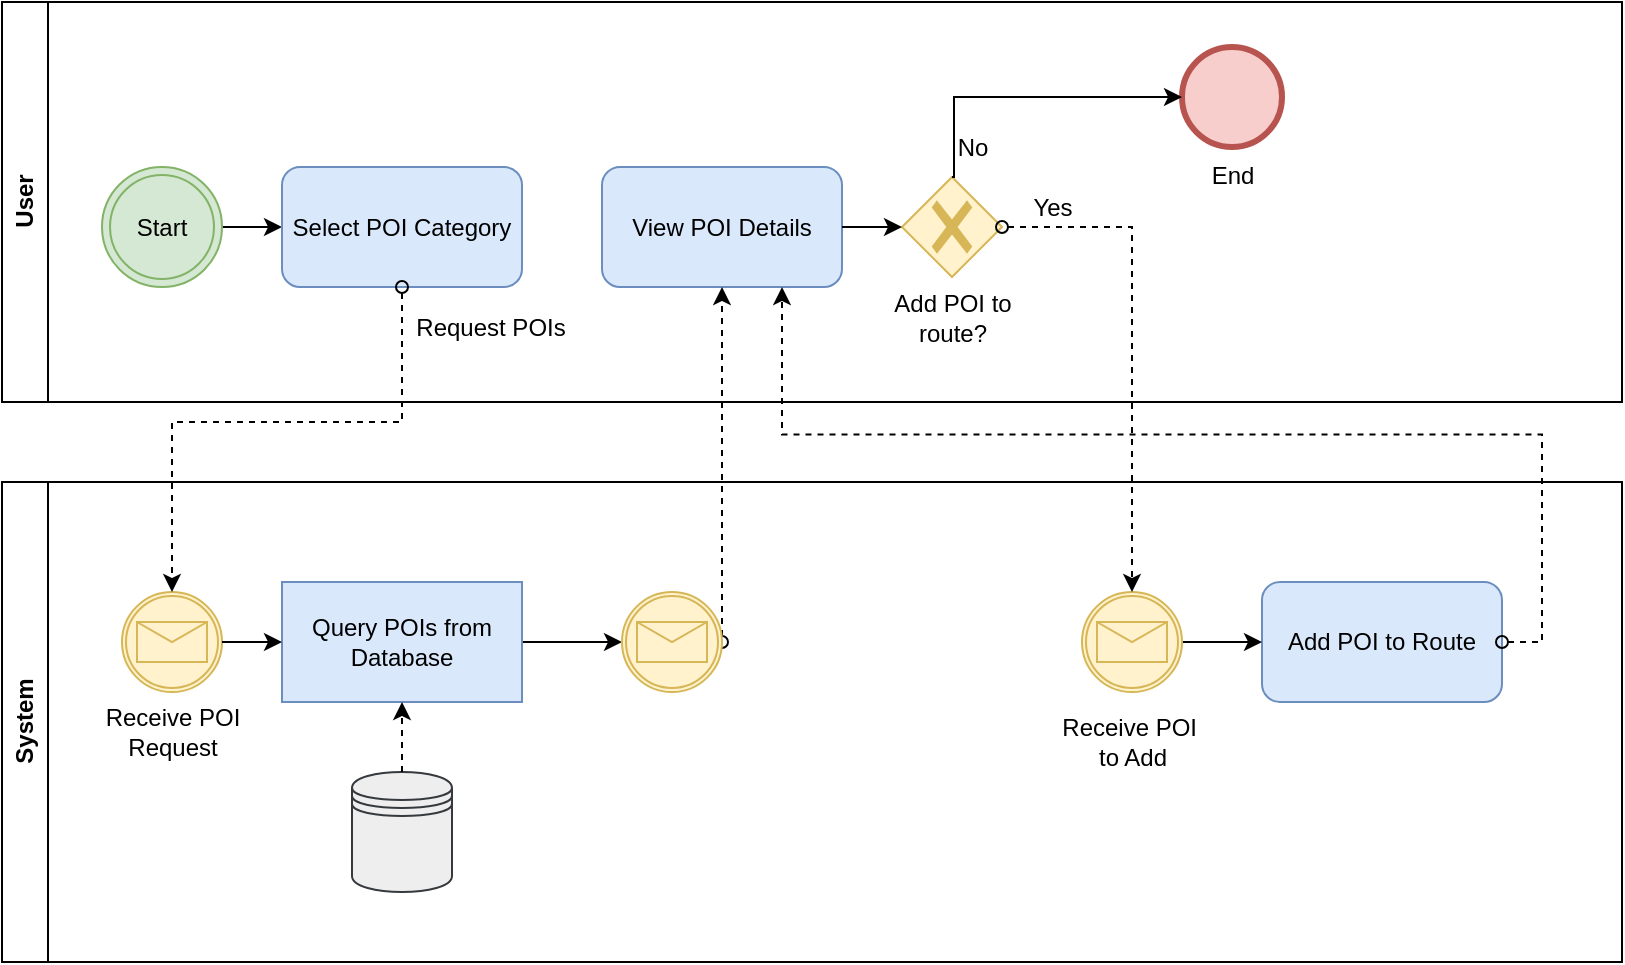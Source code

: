 <mxfile>
    <diagram name="Page-1" id="z509QsX3Mus9MwCpaaMv">
        <mxGraphModel dx="553" dy="417" grid="1" gridSize="10" guides="1" tooltips="1" connect="1" arrows="1" fold="1" page="1" pageScale="1" pageWidth="827" pageHeight="1169" math="0" shadow="0">
            <root>
                <mxCell id="0"/>
                <mxCell id="1" parent="0"/>
                <mxCell id="xNelP79RrL7e5MTFbQCy-1" value="User" style="swimlane;horizontal=0;whiteSpace=wrap;html=1;" parent="1" vertex="1">
                    <mxGeometry x="20" y="40" width="810" height="200" as="geometry"/>
                </mxCell>
                <mxCell id="xNelP79RrL7e5MTFbQCy-3" value="" style="edgeStyle=orthogonalEdgeStyle;rounded=0;orthogonalLoop=1;jettySize=auto;html=1;" parent="xNelP79RrL7e5MTFbQCy-1" source="xNelP79RrL7e5MTFbQCy-4" target="xNelP79RrL7e5MTFbQCy-6" edge="1">
                    <mxGeometry relative="1" as="geometry"/>
                </mxCell>
                <mxCell id="xNelP79RrL7e5MTFbQCy-4" value="Start" style="ellipse;shape=doubleEllipse;html=1;dashed=0;whiteSpace=wrap;aspect=fixed;fillColor=#d5e8d4;strokeColor=#82b366;" parent="xNelP79RrL7e5MTFbQCy-1" vertex="1">
                    <mxGeometry x="50" y="82.5" width="60" height="60" as="geometry"/>
                </mxCell>
                <mxCell id="xNelP79RrL7e5MTFbQCy-6" value="Select POI Category" style="rounded=1;whiteSpace=wrap;html=1;fillColor=#dae8fc;strokeColor=#6c8ebf;" parent="xNelP79RrL7e5MTFbQCy-1" vertex="1">
                    <mxGeometry x="140" y="82.5" width="120" height="60" as="geometry"/>
                </mxCell>
                <mxCell id="xNelP79RrL7e5MTFbQCy-23" value="" style="points=[[0.25,0.25,0],[0.5,0,0],[0.75,0.25,0],[1,0.5,0],[0.75,0.75,0],[0.5,1,0],[0.25,0.75,0],[0,0.5,0]];shape=mxgraph.bpmn.gateway2;html=1;verticalLabelPosition=bottom;labelBackgroundColor=#ffffff;verticalAlign=top;align=center;perimeter=rhombusPerimeter;outlineConnect=0;outline=none;symbol=none;gwType=exclusive;fillColor=#fff2cc;strokeColor=#d6b656;" parent="xNelP79RrL7e5MTFbQCy-1" vertex="1">
                    <mxGeometry x="450" y="87.5" width="50" height="50" as="geometry"/>
                </mxCell>
                <mxCell id="xNelP79RrL7e5MTFbQCy-24" value="Yes" style="text;html=1;align=center;verticalAlign=middle;resizable=0;points=[];autosize=1;strokeColor=none;fillColor=none;" parent="xNelP79RrL7e5MTFbQCy-1" vertex="1">
                    <mxGeometry x="505" y="87.5" width="40" height="30" as="geometry"/>
                </mxCell>
                <mxCell id="xNelP79RrL7e5MTFbQCy-25" value="No" style="text;html=1;align=center;verticalAlign=middle;resizable=0;points=[];autosize=1;strokeColor=none;fillColor=none;" parent="xNelP79RrL7e5MTFbQCy-1" vertex="1">
                    <mxGeometry x="465" y="57.5" width="40" height="30" as="geometry"/>
                </mxCell>
                <mxCell id="xNelP79RrL7e5MTFbQCy-36" value="Add POI to&lt;div&gt;route?&lt;/div&gt;" style="text;html=1;align=center;verticalAlign=middle;resizable=0;points=[];autosize=1;strokeColor=none;fillColor=none;" parent="xNelP79RrL7e5MTFbQCy-1" vertex="1">
                    <mxGeometry x="435" y="137.5" width="80" height="40" as="geometry"/>
                </mxCell>
                <mxCell id="xNelP79RrL7e5MTFbQCy-41" value="View POI Details" style="rounded=1;whiteSpace=wrap;html=1;fillColor=#dae8fc;strokeColor=#6c8ebf;" parent="xNelP79RrL7e5MTFbQCy-1" vertex="1">
                    <mxGeometry x="300" y="82.5" width="120" height="60" as="geometry"/>
                </mxCell>
                <mxCell id="xNelP79RrL7e5MTFbQCy-44" style="edgeStyle=orthogonalEdgeStyle;rounded=0;orthogonalLoop=1;jettySize=auto;html=1;entryX=0;entryY=0.5;entryDx=0;entryDy=0;entryPerimeter=0;" parent="xNelP79RrL7e5MTFbQCy-1" source="xNelP79RrL7e5MTFbQCy-41" target="xNelP79RrL7e5MTFbQCy-23" edge="1">
                    <mxGeometry relative="1" as="geometry"/>
                </mxCell>
                <mxCell id="xNelP79RrL7e5MTFbQCy-45" value="End" style="points=[[0.145,0.145,0],[0.5,0,0],[0.855,0.145,0],[1,0.5,0],[0.855,0.855,0],[0.5,1,0],[0.145,0.855,0],[0,0.5,0]];shape=mxgraph.bpmn.event;html=1;verticalLabelPosition=bottom;labelBackgroundColor=#ffffff;verticalAlign=top;align=center;perimeter=ellipsePerimeter;outlineConnect=0;aspect=fixed;outline=end;symbol=terminate2;fillColor=#f8cecc;strokeColor=#b85450;" parent="xNelP79RrL7e5MTFbQCy-1" vertex="1">
                    <mxGeometry x="590" y="22.5" width="50" height="50" as="geometry"/>
                </mxCell>
                <mxCell id="xNelP79RrL7e5MTFbQCy-46" style="edgeStyle=orthogonalEdgeStyle;rounded=0;orthogonalLoop=1;jettySize=auto;html=1;entryX=0;entryY=0.5;entryDx=0;entryDy=0;entryPerimeter=0;exitX=0.5;exitY=0;exitDx=0;exitDy=0;exitPerimeter=0;" parent="xNelP79RrL7e5MTFbQCy-1" source="xNelP79RrL7e5MTFbQCy-23" target="xNelP79RrL7e5MTFbQCy-45" edge="1">
                    <mxGeometry relative="1" as="geometry">
                        <Array as="points">
                            <mxPoint x="476" y="87.5"/>
                            <mxPoint x="476" y="47.5"/>
                        </Array>
                    </mxGeometry>
                </mxCell>
                <mxCell id="xNelP79RrL7e5MTFbQCy-40" value="Request POIs" style="text;html=1;align=center;verticalAlign=middle;resizable=0;points=[];autosize=1;strokeColor=none;fillColor=none;" parent="xNelP79RrL7e5MTFbQCy-1" vertex="1">
                    <mxGeometry x="194" y="147.5" width="100" height="30" as="geometry"/>
                </mxCell>
                <mxCell id="xNelP79RrL7e5MTFbQCy-17" style="edgeStyle=orthogonalEdgeStyle;rounded=0;orthogonalLoop=1;jettySize=auto;html=1;exitX=1;exitY=0.5;exitDx=0;exitDy=0;dashed=1;exitPerimeter=0;entryX=0.5;entryY=1;entryDx=0;entryDy=0;startArrow=oval;startFill=0;" parent="1" source="xNelP79RrL7e5MTFbQCy-47" target="xNelP79RrL7e5MTFbQCy-41" edge="1">
                    <mxGeometry relative="1" as="geometry">
                        <Array as="points">
                            <mxPoint x="380" y="320"/>
                            <mxPoint x="380" y="320"/>
                        </Array>
                    </mxGeometry>
                </mxCell>
                <mxCell id="xNelP79RrL7e5MTFbQCy-26" value="" style="points=[[0.145,0.145,0],[0.5,0,0],[0.855,0.145,0],[1,0.5,0],[0.855,0.855,0],[0.5,1,0],[0.145,0.855,0],[0,0.5,0]];shape=mxgraph.bpmn.event;html=1;verticalLabelPosition=bottom;labelBackgroundColor=#ffffff;verticalAlign=top;align=center;perimeter=ellipsePerimeter;outlineConnect=0;aspect=fixed;outline=catching;symbol=message;fillColor=#fff2cc;strokeColor=#d6b656;" parent="1" vertex="1">
                    <mxGeometry x="80" y="335" width="50" height="50" as="geometry"/>
                </mxCell>
                <mxCell id="xNelP79RrL7e5MTFbQCy-27" value="Receive POI&lt;div&gt;Request&lt;/div&gt;" style="text;html=1;align=center;verticalAlign=middle;resizable=0;points=[];autosize=1;strokeColor=none;fillColor=none;" parent="1" vertex="1">
                    <mxGeometry x="60" y="385" width="90" height="40" as="geometry"/>
                </mxCell>
                <mxCell id="xNelP79RrL7e5MTFbQCy-28" value="" style="edgeStyle=orthogonalEdgeStyle;rounded=0;orthogonalLoop=1;jettySize=auto;html=1;entryX=0;entryY=0.5;entryDx=0;entryDy=0;entryPerimeter=0;" parent="1" source="xNelP79RrL7e5MTFbQCy-29" target="xNelP79RrL7e5MTFbQCy-47" edge="1">
                    <mxGeometry relative="1" as="geometry">
                        <mxPoint x="314" y="360" as="targetPoint"/>
                    </mxGeometry>
                </mxCell>
                <mxCell id="xNelP79RrL7e5MTFbQCy-29" value="Query POIs from Database" style="points=[[0.25,0,0],[0.5,0,0],[0.75,0,0],[1,0.25,0],[1,0.5,0],[1,0.75,0],[0.75,1,0],[0.5,1,0],[0.25,1,0],[0,0.75,0],[0,0.5,0],[0,0.25,0]];shape=mxgraph.bpmn.task2;whiteSpace=wrap;rectStyle=rounded;size=10;html=1;container=1;expand=0;collapsible=0;taskMarker=service;fillColor=#dae8fc;strokeColor=#6c8ebf;" parent="1" vertex="1">
                    <mxGeometry x="160" y="330" width="120" height="60" as="geometry"/>
                </mxCell>
                <mxCell id="xNelP79RrL7e5MTFbQCy-30" style="edgeStyle=orthogonalEdgeStyle;rounded=0;orthogonalLoop=1;jettySize=auto;html=1;entryX=0;entryY=0.5;entryDx=0;entryDy=0;entryPerimeter=0;" parent="1" source="xNelP79RrL7e5MTFbQCy-26" target="xNelP79RrL7e5MTFbQCy-29" edge="1">
                    <mxGeometry relative="1" as="geometry"/>
                </mxCell>
                <mxCell id="xNelP79RrL7e5MTFbQCy-31" value="" style="shape=datastore;whiteSpace=wrap;html=1;fillColor=#eeeeee;strokeColor=#36393d;" parent="1" vertex="1">
                    <mxGeometry x="195" y="425" width="50" height="60" as="geometry"/>
                </mxCell>
                <mxCell id="xNelP79RrL7e5MTFbQCy-32" value="" style="edgeStyle=orthogonalEdgeStyle;rounded=0;orthogonalLoop=1;jettySize=auto;html=1;entryX=0.5;entryY=1;entryDx=0;entryDy=0;entryPerimeter=0;exitX=0.5;exitY=0;exitDx=0;exitDy=0;dashed=1;endArrow=classic;startFill=0;endFill=1;" parent="1" source="xNelP79RrL7e5MTFbQCy-31" target="xNelP79RrL7e5MTFbQCy-29" edge="1">
                    <mxGeometry relative="1" as="geometry">
                        <mxPoint x="195" y="448" as="sourcePoint"/>
                        <mxPoint x="170" y="390" as="targetPoint"/>
                    </mxGeometry>
                </mxCell>
                <mxCell id="xNelP79RrL7e5MTFbQCy-38" style="edgeStyle=orthogonalEdgeStyle;rounded=0;orthogonalLoop=1;jettySize=auto;html=1;entryX=0.5;entryY=0;entryDx=0;entryDy=0;entryPerimeter=0;exitX=0.5;exitY=1;exitDx=0;exitDy=0;dashed=1;startArrow=oval;startFill=0;" parent="1" source="xNelP79RrL7e5MTFbQCy-6" target="xNelP79RrL7e5MTFbQCy-26" edge="1">
                    <mxGeometry relative="1" as="geometry">
                        <Array as="points">
                            <mxPoint x="220" y="250"/>
                            <mxPoint x="105" y="250"/>
                        </Array>
                        <mxPoint x="384" y="210" as="sourcePoint"/>
                    </mxGeometry>
                </mxCell>
                <mxCell id="xNelP79RrL7e5MTFbQCy-39" value="System" style="swimlane;horizontal=0;whiteSpace=wrap;html=1;startSize=23;" parent="1" vertex="1">
                    <mxGeometry x="20" y="280" width="810" height="240" as="geometry">
                        <mxRectangle x="80" y="240" width="40" height="50" as="alternateBounds"/>
                    </mxGeometry>
                </mxCell>
                <mxCell id="xNelP79RrL7e5MTFbQCy-47" value="" style="points=[[0.145,0.145,0],[0.5,0,0],[0.855,0.145,0],[1,0.5,0],[0.855,0.855,0],[0.5,1,0],[0.145,0.855,0],[0,0.5,0]];shape=mxgraph.bpmn.event;html=1;verticalLabelPosition=bottom;labelBackgroundColor=#ffffff;verticalAlign=top;align=center;perimeter=ellipsePerimeter;outlineConnect=0;aspect=fixed;outline=catching;symbol=message;fillColor=#fff2cc;strokeColor=#d6b656;" parent="xNelP79RrL7e5MTFbQCy-39" vertex="1">
                    <mxGeometry x="310" y="55" width="50" height="50" as="geometry"/>
                </mxCell>
                <mxCell id="xNelP79RrL7e5MTFbQCy-18" value="Add POI to Route" style="rounded=1;whiteSpace=wrap;html=1;fillColor=#dae8fc;strokeColor=#6c8ebf;" parent="xNelP79RrL7e5MTFbQCy-39" vertex="1">
                    <mxGeometry x="630" y="50" width="120" height="60" as="geometry"/>
                </mxCell>
                <mxCell id="xNelP79RrL7e5MTFbQCy-49" value="" style="edgeStyle=orthogonalEdgeStyle;rounded=0;orthogonalLoop=1;jettySize=auto;html=1;" parent="xNelP79RrL7e5MTFbQCy-39" source="xNelP79RrL7e5MTFbQCy-48" target="xNelP79RrL7e5MTFbQCy-18" edge="1">
                    <mxGeometry relative="1" as="geometry"/>
                </mxCell>
                <mxCell id="xNelP79RrL7e5MTFbQCy-48" value="" style="points=[[0.145,0.145,0],[0.5,0,0],[0.855,0.145,0],[1,0.5,0],[0.855,0.855,0],[0.5,1,0],[0.145,0.855,0],[0,0.5,0]];shape=mxgraph.bpmn.event;html=1;verticalLabelPosition=bottom;labelBackgroundColor=#ffffff;verticalAlign=top;align=center;perimeter=ellipsePerimeter;outlineConnect=0;aspect=fixed;outline=catching;symbol=message;fillColor=#fff2cc;strokeColor=#d6b656;" parent="xNelP79RrL7e5MTFbQCy-39" vertex="1">
                    <mxGeometry x="540" y="55" width="50" height="50" as="geometry"/>
                </mxCell>
                <mxCell id="xNelP79RrL7e5MTFbQCy-51" value="Receive POI&amp;nbsp;&lt;div&gt;to Add&lt;/div&gt;" style="text;html=1;align=center;verticalAlign=middle;resizable=0;points=[];autosize=1;strokeColor=none;fillColor=none;" parent="xNelP79RrL7e5MTFbQCy-39" vertex="1">
                    <mxGeometry x="520" y="110" width="90" height="40" as="geometry"/>
                </mxCell>
                <mxCell id="xNelP79RrL7e5MTFbQCy-50" style="edgeStyle=orthogonalEdgeStyle;rounded=0;orthogonalLoop=1;jettySize=auto;html=1;exitX=1;exitY=0.5;exitDx=0;exitDy=0;exitPerimeter=0;entryX=0.5;entryY=0;entryDx=0;entryDy=0;entryPerimeter=0;dashed=1;startArrow=oval;startFill=0;" parent="1" source="xNelP79RrL7e5MTFbQCy-23" target="xNelP79RrL7e5MTFbQCy-48" edge="1">
                    <mxGeometry relative="1" as="geometry"/>
                </mxCell>
                <mxCell id="xNelP79RrL7e5MTFbQCy-55" style="edgeStyle=orthogonalEdgeStyle;rounded=0;orthogonalLoop=1;jettySize=auto;html=1;entryX=0.75;entryY=1;entryDx=0;entryDy=0;exitX=1;exitY=0.5;exitDx=0;exitDy=0;dashed=1;startArrow=oval;startFill=0;" parent="1" source="xNelP79RrL7e5MTFbQCy-18" target="xNelP79RrL7e5MTFbQCy-41" edge="1">
                    <mxGeometry relative="1" as="geometry"/>
                </mxCell>
            </root>
        </mxGraphModel>
    </diagram>
</mxfile>